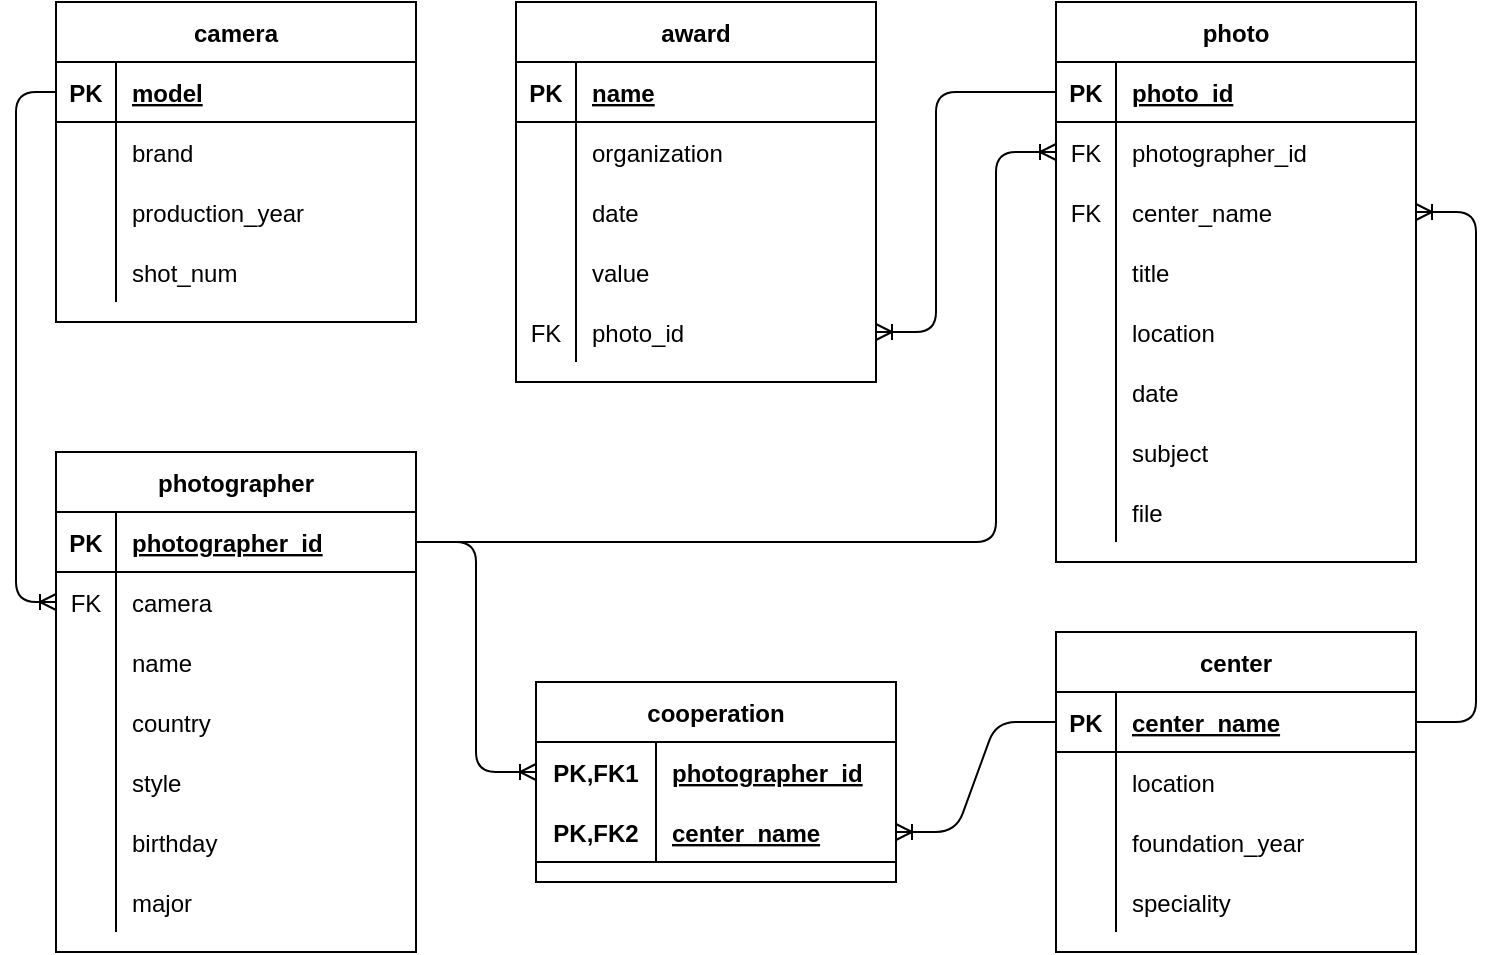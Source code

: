<mxfile version="13.10.4" type="github">
  <diagram id="TFFf2abVDrZkA_rKR_qa" name="Page-1">
    <mxGraphModel dx="868" dy="450" grid="1" gridSize="10" guides="1" tooltips="1" connect="1" arrows="1" fold="1" page="1" pageScale="1" pageWidth="850" pageHeight="1100" math="0" shadow="0">
      <root>
        <mxCell id="0" />
        <mxCell id="1" parent="0" />
        <mxCell id="PV1UCOZisjYgFc_bMbk6-1" value="photographer" style="shape=table;startSize=30;container=1;collapsible=1;childLayout=tableLayout;fixedRows=1;rowLines=0;fontStyle=1;align=center;resizeLast=1;swimlaneFillColor=#ffffff;" parent="1" vertex="1">
          <mxGeometry x="70" y="285" width="180" height="250.0" as="geometry">
            <mxRectangle x="70" y="30" width="110" height="30" as="alternateBounds" />
          </mxGeometry>
        </mxCell>
        <mxCell id="PV1UCOZisjYgFc_bMbk6-2" value="" style="shape=partialRectangle;collapsible=0;dropTarget=0;pointerEvents=0;fillColor=none;top=0;left=0;bottom=1;right=0;points=[[0,0.5],[1,0.5]];portConstraint=eastwest;" parent="PV1UCOZisjYgFc_bMbk6-1" vertex="1">
          <mxGeometry y="30" width="180" height="30" as="geometry" />
        </mxCell>
        <mxCell id="PV1UCOZisjYgFc_bMbk6-3" value="PK" style="shape=partialRectangle;connectable=0;fillColor=none;top=0;left=0;bottom=0;right=0;fontStyle=1;overflow=hidden;" parent="PV1UCOZisjYgFc_bMbk6-2" vertex="1">
          <mxGeometry width="30" height="30" as="geometry" />
        </mxCell>
        <mxCell id="PV1UCOZisjYgFc_bMbk6-4" value="photographer_id" style="shape=partialRectangle;connectable=0;fillColor=none;top=0;left=0;bottom=0;right=0;align=left;spacingLeft=6;fontStyle=5;overflow=hidden;" parent="PV1UCOZisjYgFc_bMbk6-2" vertex="1">
          <mxGeometry x="30" width="150" height="30" as="geometry" />
        </mxCell>
        <mxCell id="PV1UCOZisjYgFc_bMbk6-5" value="" style="shape=partialRectangle;collapsible=0;dropTarget=0;pointerEvents=0;fillColor=none;top=0;left=0;bottom=0;right=0;points=[[0,0.5],[1,0.5]];portConstraint=eastwest;" parent="PV1UCOZisjYgFc_bMbk6-1" vertex="1">
          <mxGeometry y="60" width="180" height="30" as="geometry" />
        </mxCell>
        <mxCell id="PV1UCOZisjYgFc_bMbk6-6" value="FK" style="shape=partialRectangle;connectable=0;fillColor=none;top=0;left=0;bottom=0;right=0;editable=1;overflow=hidden;" parent="PV1UCOZisjYgFc_bMbk6-5" vertex="1">
          <mxGeometry width="30" height="30" as="geometry" />
        </mxCell>
        <mxCell id="PV1UCOZisjYgFc_bMbk6-7" value="camera" style="shape=partialRectangle;connectable=0;fillColor=none;top=0;left=0;bottom=0;right=0;align=left;spacingLeft=6;overflow=hidden;" parent="PV1UCOZisjYgFc_bMbk6-5" vertex="1">
          <mxGeometry x="30" width="150" height="30" as="geometry" />
        </mxCell>
        <mxCell id="PV1UCOZisjYgFc_bMbk6-216" value="" style="shape=partialRectangle;collapsible=0;dropTarget=0;pointerEvents=0;fillColor=none;top=0;left=0;bottom=0;right=0;points=[[0,0.5],[1,0.5]];portConstraint=eastwest;" parent="PV1UCOZisjYgFc_bMbk6-1" vertex="1">
          <mxGeometry y="90" width="180" height="30" as="geometry" />
        </mxCell>
        <mxCell id="PV1UCOZisjYgFc_bMbk6-217" value="" style="shape=partialRectangle;connectable=0;fillColor=none;top=0;left=0;bottom=0;right=0;editable=1;overflow=hidden;" parent="PV1UCOZisjYgFc_bMbk6-216" vertex="1">
          <mxGeometry width="30" height="30" as="geometry" />
        </mxCell>
        <mxCell id="PV1UCOZisjYgFc_bMbk6-218" value="name" style="shape=partialRectangle;connectable=0;fillColor=none;top=0;left=0;bottom=0;right=0;align=left;spacingLeft=6;overflow=hidden;" parent="PV1UCOZisjYgFc_bMbk6-216" vertex="1">
          <mxGeometry x="30" width="150" height="30" as="geometry" />
        </mxCell>
        <mxCell id="PV1UCOZisjYgFc_bMbk6-8" value="" style="shape=partialRectangle;collapsible=0;dropTarget=0;pointerEvents=0;fillColor=none;top=0;left=0;bottom=0;right=0;points=[[0,0.5],[1,0.5]];portConstraint=eastwest;" parent="PV1UCOZisjYgFc_bMbk6-1" vertex="1">
          <mxGeometry y="120" width="180" height="30" as="geometry" />
        </mxCell>
        <mxCell id="PV1UCOZisjYgFc_bMbk6-9" value="" style="shape=partialRectangle;connectable=0;fillColor=none;top=0;left=0;bottom=0;right=0;editable=1;overflow=hidden;" parent="PV1UCOZisjYgFc_bMbk6-8" vertex="1">
          <mxGeometry width="30" height="30" as="geometry" />
        </mxCell>
        <mxCell id="PV1UCOZisjYgFc_bMbk6-10" value="country" style="shape=partialRectangle;connectable=0;fillColor=none;top=0;left=0;bottom=0;right=0;align=left;spacingLeft=6;overflow=hidden;" parent="PV1UCOZisjYgFc_bMbk6-8" vertex="1">
          <mxGeometry x="30" width="150" height="30" as="geometry" />
        </mxCell>
        <mxCell id="PV1UCOZisjYgFc_bMbk6-11" value="" style="shape=partialRectangle;collapsible=0;dropTarget=0;pointerEvents=0;fillColor=none;top=0;left=0;bottom=0;right=0;points=[[0,0.5],[1,0.5]];portConstraint=eastwest;" parent="PV1UCOZisjYgFc_bMbk6-1" vertex="1">
          <mxGeometry y="150" width="180" height="30" as="geometry" />
        </mxCell>
        <mxCell id="PV1UCOZisjYgFc_bMbk6-12" value="" style="shape=partialRectangle;connectable=0;fillColor=none;top=0;left=0;bottom=0;right=0;editable=1;overflow=hidden;" parent="PV1UCOZisjYgFc_bMbk6-11" vertex="1">
          <mxGeometry width="30" height="30" as="geometry" />
        </mxCell>
        <mxCell id="PV1UCOZisjYgFc_bMbk6-13" value="style" style="shape=partialRectangle;connectable=0;fillColor=none;top=0;left=0;bottom=0;right=0;align=left;spacingLeft=6;overflow=hidden;" parent="PV1UCOZisjYgFc_bMbk6-11" vertex="1">
          <mxGeometry x="30" width="150" height="30" as="geometry" />
        </mxCell>
        <mxCell id="PV1UCOZisjYgFc_bMbk6-18" value="" style="shape=partialRectangle;collapsible=0;dropTarget=0;pointerEvents=0;fillColor=none;top=0;left=0;bottom=0;right=0;points=[[0,0.5],[1,0.5]];portConstraint=eastwest;" parent="PV1UCOZisjYgFc_bMbk6-1" vertex="1">
          <mxGeometry y="180" width="180" height="30" as="geometry" />
        </mxCell>
        <mxCell id="PV1UCOZisjYgFc_bMbk6-19" value="" style="shape=partialRectangle;connectable=0;fillColor=none;top=0;left=0;bottom=0;right=0;editable=1;overflow=hidden;" parent="PV1UCOZisjYgFc_bMbk6-18" vertex="1">
          <mxGeometry width="30" height="30" as="geometry" />
        </mxCell>
        <mxCell id="PV1UCOZisjYgFc_bMbk6-20" value="birthday" style="shape=partialRectangle;connectable=0;fillColor=none;top=0;left=0;bottom=0;right=0;align=left;spacingLeft=6;overflow=hidden;" parent="PV1UCOZisjYgFc_bMbk6-18" vertex="1">
          <mxGeometry x="30" width="150" height="30" as="geometry" />
        </mxCell>
        <mxCell id="PV1UCOZisjYgFc_bMbk6-21" value="" style="shape=partialRectangle;collapsible=0;dropTarget=0;pointerEvents=0;fillColor=none;top=0;left=0;bottom=0;right=0;points=[[0,0.5],[1,0.5]];portConstraint=eastwest;" parent="PV1UCOZisjYgFc_bMbk6-1" vertex="1">
          <mxGeometry y="210" width="180" height="30" as="geometry" />
        </mxCell>
        <mxCell id="PV1UCOZisjYgFc_bMbk6-22" value="" style="shape=partialRectangle;connectable=0;fillColor=none;top=0;left=0;bottom=0;right=0;editable=1;overflow=hidden;" parent="PV1UCOZisjYgFc_bMbk6-21" vertex="1">
          <mxGeometry width="30" height="30" as="geometry" />
        </mxCell>
        <mxCell id="PV1UCOZisjYgFc_bMbk6-23" value="major" style="shape=partialRectangle;connectable=0;fillColor=none;top=0;left=0;bottom=0;right=0;align=left;spacingLeft=6;overflow=hidden;" parent="PV1UCOZisjYgFc_bMbk6-21" vertex="1">
          <mxGeometry x="30" width="150" height="30" as="geometry" />
        </mxCell>
        <mxCell id="PV1UCOZisjYgFc_bMbk6-31" value="camera" style="shape=table;startSize=30;container=1;collapsible=1;childLayout=tableLayout;fixedRows=1;rowLines=0;fontStyle=1;align=center;resizeLast=1;swimlaneFillColor=#ffffff;" parent="1" vertex="1">
          <mxGeometry x="70" y="60" width="180" height="160" as="geometry" />
        </mxCell>
        <mxCell id="PV1UCOZisjYgFc_bMbk6-32" value="" style="shape=partialRectangle;collapsible=0;dropTarget=0;pointerEvents=0;fillColor=none;top=0;left=0;bottom=1;right=0;points=[[0,0.5],[1,0.5]];portConstraint=eastwest;" parent="PV1UCOZisjYgFc_bMbk6-31" vertex="1">
          <mxGeometry y="30" width="180" height="30" as="geometry" />
        </mxCell>
        <mxCell id="PV1UCOZisjYgFc_bMbk6-33" value="PK" style="shape=partialRectangle;connectable=0;fillColor=none;top=0;left=0;bottom=0;right=0;fontStyle=1;overflow=hidden;" parent="PV1UCOZisjYgFc_bMbk6-32" vertex="1">
          <mxGeometry width="30" height="30" as="geometry" />
        </mxCell>
        <mxCell id="PV1UCOZisjYgFc_bMbk6-34" value="model" style="shape=partialRectangle;connectable=0;fillColor=none;top=0;left=0;bottom=0;right=0;align=left;spacingLeft=6;fontStyle=5;overflow=hidden;" parent="PV1UCOZisjYgFc_bMbk6-32" vertex="1">
          <mxGeometry x="30" width="150" height="30" as="geometry" />
        </mxCell>
        <mxCell id="PV1UCOZisjYgFc_bMbk6-35" value="" style="shape=partialRectangle;collapsible=0;dropTarget=0;pointerEvents=0;fillColor=none;top=0;left=0;bottom=0;right=0;points=[[0,0.5],[1,0.5]];portConstraint=eastwest;" parent="PV1UCOZisjYgFc_bMbk6-31" vertex="1">
          <mxGeometry y="60" width="180" height="30" as="geometry" />
        </mxCell>
        <mxCell id="PV1UCOZisjYgFc_bMbk6-36" value="" style="shape=partialRectangle;connectable=0;fillColor=none;top=0;left=0;bottom=0;right=0;editable=1;overflow=hidden;" parent="PV1UCOZisjYgFc_bMbk6-35" vertex="1">
          <mxGeometry width="30" height="30" as="geometry" />
        </mxCell>
        <mxCell id="PV1UCOZisjYgFc_bMbk6-37" value="brand" style="shape=partialRectangle;connectable=0;fillColor=none;top=0;left=0;bottom=0;right=0;align=left;spacingLeft=6;overflow=hidden;" parent="PV1UCOZisjYgFc_bMbk6-35" vertex="1">
          <mxGeometry x="30" width="150" height="30" as="geometry" />
        </mxCell>
        <mxCell id="PV1UCOZisjYgFc_bMbk6-38" value="" style="shape=partialRectangle;collapsible=0;dropTarget=0;pointerEvents=0;fillColor=none;top=0;left=0;bottom=0;right=0;points=[[0,0.5],[1,0.5]];portConstraint=eastwest;" parent="PV1UCOZisjYgFc_bMbk6-31" vertex="1">
          <mxGeometry y="90" width="180" height="30" as="geometry" />
        </mxCell>
        <mxCell id="PV1UCOZisjYgFc_bMbk6-39" value="" style="shape=partialRectangle;connectable=0;fillColor=none;top=0;left=0;bottom=0;right=0;editable=1;overflow=hidden;" parent="PV1UCOZisjYgFc_bMbk6-38" vertex="1">
          <mxGeometry width="30" height="30" as="geometry" />
        </mxCell>
        <mxCell id="PV1UCOZisjYgFc_bMbk6-40" value="production_year" style="shape=partialRectangle;connectable=0;fillColor=none;top=0;left=0;bottom=0;right=0;align=left;spacingLeft=6;overflow=hidden;" parent="PV1UCOZisjYgFc_bMbk6-38" vertex="1">
          <mxGeometry x="30" width="150" height="30" as="geometry" />
        </mxCell>
        <mxCell id="PV1UCOZisjYgFc_bMbk6-41" value="" style="shape=partialRectangle;collapsible=0;dropTarget=0;pointerEvents=0;fillColor=none;top=0;left=0;bottom=0;right=0;points=[[0,0.5],[1,0.5]];portConstraint=eastwest;" parent="PV1UCOZisjYgFc_bMbk6-31" vertex="1">
          <mxGeometry y="120" width="180" height="30" as="geometry" />
        </mxCell>
        <mxCell id="PV1UCOZisjYgFc_bMbk6-42" value="" style="shape=partialRectangle;connectable=0;fillColor=none;top=0;left=0;bottom=0;right=0;editable=1;overflow=hidden;" parent="PV1UCOZisjYgFc_bMbk6-41" vertex="1">
          <mxGeometry width="30" height="30" as="geometry" />
        </mxCell>
        <mxCell id="PV1UCOZisjYgFc_bMbk6-43" value="shot_num" style="shape=partialRectangle;connectable=0;fillColor=none;top=0;left=0;bottom=0;right=0;align=left;spacingLeft=6;overflow=hidden;" parent="PV1UCOZisjYgFc_bMbk6-41" vertex="1">
          <mxGeometry x="30" width="150" height="30" as="geometry" />
        </mxCell>
        <mxCell id="PV1UCOZisjYgFc_bMbk6-50" value="center" style="shape=table;startSize=30;container=1;collapsible=1;childLayout=tableLayout;fixedRows=1;rowLines=0;fontStyle=1;align=center;resizeLast=1;swimlaneFillColor=#ffffff;" parent="1" vertex="1">
          <mxGeometry x="570" y="375" width="180" height="160" as="geometry" />
        </mxCell>
        <mxCell id="PV1UCOZisjYgFc_bMbk6-51" value="" style="shape=partialRectangle;collapsible=0;dropTarget=0;pointerEvents=0;fillColor=none;top=0;left=0;bottom=1;right=0;points=[[0,0.5],[1,0.5]];portConstraint=eastwest;" parent="PV1UCOZisjYgFc_bMbk6-50" vertex="1">
          <mxGeometry y="30" width="180" height="30" as="geometry" />
        </mxCell>
        <mxCell id="PV1UCOZisjYgFc_bMbk6-52" value="PK" style="shape=partialRectangle;connectable=0;fillColor=none;top=0;left=0;bottom=0;right=0;fontStyle=1;overflow=hidden;" parent="PV1UCOZisjYgFc_bMbk6-51" vertex="1">
          <mxGeometry width="30" height="30" as="geometry" />
        </mxCell>
        <mxCell id="PV1UCOZisjYgFc_bMbk6-53" value="center_name" style="shape=partialRectangle;connectable=0;fillColor=none;top=0;left=0;bottom=0;right=0;align=left;spacingLeft=6;fontStyle=5;overflow=hidden;" parent="PV1UCOZisjYgFc_bMbk6-51" vertex="1">
          <mxGeometry x="30" width="150" height="30" as="geometry" />
        </mxCell>
        <mxCell id="PV1UCOZisjYgFc_bMbk6-54" value="" style="shape=partialRectangle;collapsible=0;dropTarget=0;pointerEvents=0;fillColor=none;top=0;left=0;bottom=0;right=0;points=[[0,0.5],[1,0.5]];portConstraint=eastwest;" parent="PV1UCOZisjYgFc_bMbk6-50" vertex="1">
          <mxGeometry y="60" width="180" height="30" as="geometry" />
        </mxCell>
        <mxCell id="PV1UCOZisjYgFc_bMbk6-55" value="" style="shape=partialRectangle;connectable=0;fillColor=none;top=0;left=0;bottom=0;right=0;editable=1;overflow=hidden;" parent="PV1UCOZisjYgFc_bMbk6-54" vertex="1">
          <mxGeometry width="30" height="30" as="geometry" />
        </mxCell>
        <mxCell id="PV1UCOZisjYgFc_bMbk6-56" value="location" style="shape=partialRectangle;connectable=0;fillColor=none;top=0;left=0;bottom=0;right=0;align=left;spacingLeft=6;overflow=hidden;" parent="PV1UCOZisjYgFc_bMbk6-54" vertex="1">
          <mxGeometry x="30" width="150" height="30" as="geometry" />
        </mxCell>
        <mxCell id="PV1UCOZisjYgFc_bMbk6-57" value="" style="shape=partialRectangle;collapsible=0;dropTarget=0;pointerEvents=0;fillColor=none;top=0;left=0;bottom=0;right=0;points=[[0,0.5],[1,0.5]];portConstraint=eastwest;" parent="PV1UCOZisjYgFc_bMbk6-50" vertex="1">
          <mxGeometry y="90" width="180" height="30" as="geometry" />
        </mxCell>
        <mxCell id="PV1UCOZisjYgFc_bMbk6-58" value="" style="shape=partialRectangle;connectable=0;fillColor=none;top=0;left=0;bottom=0;right=0;editable=1;overflow=hidden;" parent="PV1UCOZisjYgFc_bMbk6-57" vertex="1">
          <mxGeometry width="30" height="30" as="geometry" />
        </mxCell>
        <mxCell id="PV1UCOZisjYgFc_bMbk6-59" value="foundation_year" style="shape=partialRectangle;connectable=0;fillColor=none;top=0;left=0;bottom=0;right=0;align=left;spacingLeft=6;overflow=hidden;" parent="PV1UCOZisjYgFc_bMbk6-57" vertex="1">
          <mxGeometry x="30" width="150" height="30" as="geometry" />
        </mxCell>
        <mxCell id="PV1UCOZisjYgFc_bMbk6-60" value="" style="shape=partialRectangle;collapsible=0;dropTarget=0;pointerEvents=0;fillColor=none;top=0;left=0;bottom=0;right=0;points=[[0,0.5],[1,0.5]];portConstraint=eastwest;" parent="PV1UCOZisjYgFc_bMbk6-50" vertex="1">
          <mxGeometry y="120" width="180" height="30" as="geometry" />
        </mxCell>
        <mxCell id="PV1UCOZisjYgFc_bMbk6-61" value="" style="shape=partialRectangle;connectable=0;fillColor=none;top=0;left=0;bottom=0;right=0;editable=1;overflow=hidden;" parent="PV1UCOZisjYgFc_bMbk6-60" vertex="1">
          <mxGeometry width="30" height="30" as="geometry" />
        </mxCell>
        <mxCell id="PV1UCOZisjYgFc_bMbk6-62" value="speciality" style="shape=partialRectangle;connectable=0;fillColor=none;top=0;left=0;bottom=0;right=0;align=left;spacingLeft=6;overflow=hidden;" parent="PV1UCOZisjYgFc_bMbk6-60" vertex="1">
          <mxGeometry x="30" width="150" height="30" as="geometry" />
        </mxCell>
        <mxCell id="PV1UCOZisjYgFc_bMbk6-116" value="photo" style="shape=table;startSize=30;container=1;collapsible=1;childLayout=tableLayout;fixedRows=1;rowLines=0;fontStyle=1;align=center;resizeLast=1;swimlaneFillColor=#ffffff;" parent="1" vertex="1">
          <mxGeometry x="570" y="60" width="180" height="280" as="geometry" />
        </mxCell>
        <mxCell id="PV1UCOZisjYgFc_bMbk6-165" value="" style="shape=partialRectangle;collapsible=0;dropTarget=0;pointerEvents=0;fillColor=none;top=0;left=0;bottom=1;right=0;points=[[0,0.5],[1,0.5]];portConstraint=eastwest;" parent="PV1UCOZisjYgFc_bMbk6-116" vertex="1">
          <mxGeometry y="30" width="180" height="30" as="geometry" />
        </mxCell>
        <mxCell id="PV1UCOZisjYgFc_bMbk6-166" value="PK" style="shape=partialRectangle;connectable=0;fillColor=none;top=0;left=0;bottom=0;right=0;fontStyle=1;overflow=hidden;" parent="PV1UCOZisjYgFc_bMbk6-165" vertex="1">
          <mxGeometry width="30" height="30" as="geometry" />
        </mxCell>
        <mxCell id="PV1UCOZisjYgFc_bMbk6-167" value="photo_id" style="shape=partialRectangle;connectable=0;fillColor=none;top=0;left=0;bottom=0;right=0;align=left;spacingLeft=6;fontStyle=5;overflow=hidden;" parent="PV1UCOZisjYgFc_bMbk6-165" vertex="1">
          <mxGeometry x="30" width="150" height="30" as="geometry" />
        </mxCell>
        <mxCell id="PV1UCOZisjYgFc_bMbk6-120" value="" style="shape=partialRectangle;collapsible=0;dropTarget=0;pointerEvents=0;fillColor=none;top=0;left=0;bottom=0;right=0;points=[[0,0.5],[1,0.5]];portConstraint=eastwest;" parent="PV1UCOZisjYgFc_bMbk6-116" vertex="1">
          <mxGeometry y="60" width="180" height="30" as="geometry" />
        </mxCell>
        <mxCell id="PV1UCOZisjYgFc_bMbk6-121" value="FK" style="shape=partialRectangle;connectable=0;fillColor=none;top=0;left=0;bottom=0;right=0;editable=1;overflow=hidden;" parent="PV1UCOZisjYgFc_bMbk6-120" vertex="1">
          <mxGeometry width="30" height="30" as="geometry" />
        </mxCell>
        <mxCell id="PV1UCOZisjYgFc_bMbk6-122" value="photographer_id" style="shape=partialRectangle;connectable=0;fillColor=none;top=0;left=0;bottom=0;right=0;align=left;spacingLeft=6;overflow=hidden;" parent="PV1UCOZisjYgFc_bMbk6-120" vertex="1">
          <mxGeometry x="30" width="150" height="30" as="geometry" />
        </mxCell>
        <mxCell id="PV1UCOZisjYgFc_bMbk6-123" value="" style="shape=partialRectangle;collapsible=0;dropTarget=0;pointerEvents=0;fillColor=none;top=0;left=0;bottom=0;right=0;points=[[0,0.5],[1,0.5]];portConstraint=eastwest;" parent="PV1UCOZisjYgFc_bMbk6-116" vertex="1">
          <mxGeometry y="90" width="180" height="30" as="geometry" />
        </mxCell>
        <mxCell id="PV1UCOZisjYgFc_bMbk6-124" value="FK" style="shape=partialRectangle;connectable=0;fillColor=none;top=0;left=0;bottom=0;right=0;editable=1;overflow=hidden;" parent="PV1UCOZisjYgFc_bMbk6-123" vertex="1">
          <mxGeometry width="30" height="30" as="geometry" />
        </mxCell>
        <mxCell id="PV1UCOZisjYgFc_bMbk6-125" value="center_name" style="shape=partialRectangle;connectable=0;fillColor=none;top=0;left=0;bottom=0;right=0;align=left;spacingLeft=6;overflow=hidden;" parent="PV1UCOZisjYgFc_bMbk6-123" vertex="1">
          <mxGeometry x="30" width="150" height="30" as="geometry" />
        </mxCell>
        <mxCell id="PV1UCOZisjYgFc_bMbk6-126" value="" style="shape=partialRectangle;collapsible=0;dropTarget=0;pointerEvents=0;fillColor=none;top=0;left=0;bottom=0;right=0;points=[[0,0.5],[1,0.5]];portConstraint=eastwest;" parent="PV1UCOZisjYgFc_bMbk6-116" vertex="1">
          <mxGeometry y="120" width="180" height="30" as="geometry" />
        </mxCell>
        <mxCell id="PV1UCOZisjYgFc_bMbk6-127" value="" style="shape=partialRectangle;connectable=0;fillColor=none;top=0;left=0;bottom=0;right=0;editable=1;overflow=hidden;" parent="PV1UCOZisjYgFc_bMbk6-126" vertex="1">
          <mxGeometry width="30" height="30" as="geometry" />
        </mxCell>
        <mxCell id="PV1UCOZisjYgFc_bMbk6-128" value="title" style="shape=partialRectangle;connectable=0;fillColor=none;top=0;left=0;bottom=0;right=0;align=left;spacingLeft=6;overflow=hidden;" parent="PV1UCOZisjYgFc_bMbk6-126" vertex="1">
          <mxGeometry x="30" width="150" height="30" as="geometry" />
        </mxCell>
        <mxCell id="PV1UCOZisjYgFc_bMbk6-172" value="" style="shape=partialRectangle;collapsible=0;dropTarget=0;pointerEvents=0;fillColor=none;top=0;left=0;bottom=0;right=0;points=[[0,0.5],[1,0.5]];portConstraint=eastwest;" parent="PV1UCOZisjYgFc_bMbk6-116" vertex="1">
          <mxGeometry y="150" width="180" height="30" as="geometry" />
        </mxCell>
        <mxCell id="PV1UCOZisjYgFc_bMbk6-173" value="" style="shape=partialRectangle;connectable=0;fillColor=none;top=0;left=0;bottom=0;right=0;editable=1;overflow=hidden;" parent="PV1UCOZisjYgFc_bMbk6-172" vertex="1">
          <mxGeometry width="30" height="30" as="geometry" />
        </mxCell>
        <mxCell id="PV1UCOZisjYgFc_bMbk6-174" value="location" style="shape=partialRectangle;connectable=0;fillColor=none;top=0;left=0;bottom=0;right=0;align=left;spacingLeft=6;overflow=hidden;" parent="PV1UCOZisjYgFc_bMbk6-172" vertex="1">
          <mxGeometry x="30" width="150" height="30" as="geometry" />
        </mxCell>
        <mxCell id="PV1UCOZisjYgFc_bMbk6-175" value="" style="shape=partialRectangle;collapsible=0;dropTarget=0;pointerEvents=0;fillColor=none;top=0;left=0;bottom=0;right=0;points=[[0,0.5],[1,0.5]];portConstraint=eastwest;" parent="PV1UCOZisjYgFc_bMbk6-116" vertex="1">
          <mxGeometry y="180" width="180" height="30" as="geometry" />
        </mxCell>
        <mxCell id="PV1UCOZisjYgFc_bMbk6-176" value="" style="shape=partialRectangle;connectable=0;fillColor=none;top=0;left=0;bottom=0;right=0;editable=1;overflow=hidden;" parent="PV1UCOZisjYgFc_bMbk6-175" vertex="1">
          <mxGeometry width="30" height="30" as="geometry" />
        </mxCell>
        <mxCell id="PV1UCOZisjYgFc_bMbk6-177" value="date" style="shape=partialRectangle;connectable=0;fillColor=none;top=0;left=0;bottom=0;right=0;align=left;spacingLeft=6;overflow=hidden;" parent="PV1UCOZisjYgFc_bMbk6-175" vertex="1">
          <mxGeometry x="30" width="150" height="30" as="geometry" />
        </mxCell>
        <mxCell id="PV1UCOZisjYgFc_bMbk6-178" value="" style="shape=partialRectangle;collapsible=0;dropTarget=0;pointerEvents=0;fillColor=none;top=0;left=0;bottom=0;right=0;points=[[0,0.5],[1,0.5]];portConstraint=eastwest;" parent="PV1UCOZisjYgFc_bMbk6-116" vertex="1">
          <mxGeometry y="210" width="180" height="30" as="geometry" />
        </mxCell>
        <mxCell id="PV1UCOZisjYgFc_bMbk6-179" value="" style="shape=partialRectangle;connectable=0;fillColor=none;top=0;left=0;bottom=0;right=0;editable=1;overflow=hidden;" parent="PV1UCOZisjYgFc_bMbk6-178" vertex="1">
          <mxGeometry width="30" height="30" as="geometry" />
        </mxCell>
        <mxCell id="PV1UCOZisjYgFc_bMbk6-180" value="subject" style="shape=partialRectangle;connectable=0;fillColor=none;top=0;left=0;bottom=0;right=0;align=left;spacingLeft=6;overflow=hidden;" parent="PV1UCOZisjYgFc_bMbk6-178" vertex="1">
          <mxGeometry x="30" width="150" height="30" as="geometry" />
        </mxCell>
        <mxCell id="PV1UCOZisjYgFc_bMbk6-181" value="" style="shape=partialRectangle;collapsible=0;dropTarget=0;pointerEvents=0;fillColor=none;top=0;left=0;bottom=0;right=0;points=[[0,0.5],[1,0.5]];portConstraint=eastwest;" parent="PV1UCOZisjYgFc_bMbk6-116" vertex="1">
          <mxGeometry y="240" width="180" height="30" as="geometry" />
        </mxCell>
        <mxCell id="PV1UCOZisjYgFc_bMbk6-182" value="" style="shape=partialRectangle;connectable=0;fillColor=none;top=0;left=0;bottom=0;right=0;editable=1;overflow=hidden;" parent="PV1UCOZisjYgFc_bMbk6-181" vertex="1">
          <mxGeometry width="30" height="30" as="geometry" />
        </mxCell>
        <mxCell id="PV1UCOZisjYgFc_bMbk6-183" value="file" style="shape=partialRectangle;connectable=0;fillColor=none;top=0;left=0;bottom=0;right=0;align=left;spacingLeft=6;overflow=hidden;" parent="PV1UCOZisjYgFc_bMbk6-181" vertex="1">
          <mxGeometry x="30" width="150" height="30" as="geometry" />
        </mxCell>
        <mxCell id="PV1UCOZisjYgFc_bMbk6-168" value="" style="edgeStyle=elbowEdgeStyle;fontSize=12;html=1;endArrow=ERoneToMany;exitX=1;exitY=0.5;exitDx=0;exitDy=0;entryX=0;entryY=0.5;entryDx=0;entryDy=0;" parent="1" source="PV1UCOZisjYgFc_bMbk6-2" target="PV1UCOZisjYgFc_bMbk6-120" edge="1">
          <mxGeometry width="100" height="100" relative="1" as="geometry">
            <mxPoint x="400" y="605" as="sourcePoint" />
            <mxPoint x="500" y="505" as="targetPoint" />
            <Array as="points">
              <mxPoint x="540" y="235" />
            </Array>
          </mxGeometry>
        </mxCell>
        <mxCell id="PV1UCOZisjYgFc_bMbk6-197" value="award" style="shape=table;startSize=30;container=1;collapsible=1;childLayout=tableLayout;fixedRows=1;rowLines=0;fontStyle=1;align=center;resizeLast=1;swimlaneFillColor=#ffffff;" parent="1" vertex="1">
          <mxGeometry x="300" y="60" width="180" height="190" as="geometry" />
        </mxCell>
        <mxCell id="PV1UCOZisjYgFc_bMbk6-198" value="" style="shape=partialRectangle;collapsible=0;dropTarget=0;pointerEvents=0;fillColor=none;top=0;left=0;bottom=1;right=0;points=[[0,0.5],[1,0.5]];portConstraint=eastwest;" parent="PV1UCOZisjYgFc_bMbk6-197" vertex="1">
          <mxGeometry y="30" width="180" height="30" as="geometry" />
        </mxCell>
        <mxCell id="PV1UCOZisjYgFc_bMbk6-199" value="PK" style="shape=partialRectangle;connectable=0;fillColor=none;top=0;left=0;bottom=0;right=0;fontStyle=1;overflow=hidden;" parent="PV1UCOZisjYgFc_bMbk6-198" vertex="1">
          <mxGeometry width="30" height="30" as="geometry" />
        </mxCell>
        <mxCell id="PV1UCOZisjYgFc_bMbk6-200" value="name" style="shape=partialRectangle;connectable=0;fillColor=none;top=0;left=0;bottom=0;right=0;align=left;spacingLeft=6;fontStyle=5;overflow=hidden;" parent="PV1UCOZisjYgFc_bMbk6-198" vertex="1">
          <mxGeometry x="30" width="150" height="30" as="geometry" />
        </mxCell>
        <mxCell id="PV1UCOZisjYgFc_bMbk6-201" value="" style="shape=partialRectangle;collapsible=0;dropTarget=0;pointerEvents=0;fillColor=none;top=0;left=0;bottom=0;right=0;points=[[0,0.5],[1,0.5]];portConstraint=eastwest;" parent="PV1UCOZisjYgFc_bMbk6-197" vertex="1">
          <mxGeometry y="60" width="180" height="30" as="geometry" />
        </mxCell>
        <mxCell id="PV1UCOZisjYgFc_bMbk6-202" value="" style="shape=partialRectangle;connectable=0;fillColor=none;top=0;left=0;bottom=0;right=0;editable=1;overflow=hidden;" parent="PV1UCOZisjYgFc_bMbk6-201" vertex="1">
          <mxGeometry width="30" height="30" as="geometry" />
        </mxCell>
        <mxCell id="PV1UCOZisjYgFc_bMbk6-203" value="organization" style="shape=partialRectangle;connectable=0;fillColor=none;top=0;left=0;bottom=0;right=0;align=left;spacingLeft=6;overflow=hidden;" parent="PV1UCOZisjYgFc_bMbk6-201" vertex="1">
          <mxGeometry x="30" width="150" height="30" as="geometry" />
        </mxCell>
        <mxCell id="PV1UCOZisjYgFc_bMbk6-204" value="" style="shape=partialRectangle;collapsible=0;dropTarget=0;pointerEvents=0;fillColor=none;top=0;left=0;bottom=0;right=0;points=[[0,0.5],[1,0.5]];portConstraint=eastwest;" parent="PV1UCOZisjYgFc_bMbk6-197" vertex="1">
          <mxGeometry y="90" width="180" height="30" as="geometry" />
        </mxCell>
        <mxCell id="PV1UCOZisjYgFc_bMbk6-205" value="" style="shape=partialRectangle;connectable=0;fillColor=none;top=0;left=0;bottom=0;right=0;editable=1;overflow=hidden;" parent="PV1UCOZisjYgFc_bMbk6-204" vertex="1">
          <mxGeometry width="30" height="30" as="geometry" />
        </mxCell>
        <mxCell id="PV1UCOZisjYgFc_bMbk6-206" value="date" style="shape=partialRectangle;connectable=0;fillColor=none;top=0;left=0;bottom=0;right=0;align=left;spacingLeft=6;overflow=hidden;" parent="PV1UCOZisjYgFc_bMbk6-204" vertex="1">
          <mxGeometry x="30" width="150" height="30" as="geometry" />
        </mxCell>
        <mxCell id="PV1UCOZisjYgFc_bMbk6-207" value="" style="shape=partialRectangle;collapsible=0;dropTarget=0;pointerEvents=0;fillColor=none;top=0;left=0;bottom=0;right=0;points=[[0,0.5],[1,0.5]];portConstraint=eastwest;" parent="PV1UCOZisjYgFc_bMbk6-197" vertex="1">
          <mxGeometry y="120" width="180" height="30" as="geometry" />
        </mxCell>
        <mxCell id="PV1UCOZisjYgFc_bMbk6-208" value="" style="shape=partialRectangle;connectable=0;fillColor=none;top=0;left=0;bottom=0;right=0;editable=1;overflow=hidden;" parent="PV1UCOZisjYgFc_bMbk6-207" vertex="1">
          <mxGeometry width="30" height="30" as="geometry" />
        </mxCell>
        <mxCell id="PV1UCOZisjYgFc_bMbk6-209" value="value" style="shape=partialRectangle;connectable=0;fillColor=none;top=0;left=0;bottom=0;right=0;align=left;spacingLeft=6;overflow=hidden;" parent="PV1UCOZisjYgFc_bMbk6-207" vertex="1">
          <mxGeometry x="30" width="150" height="30" as="geometry" />
        </mxCell>
        <mxCell id="PV1UCOZisjYgFc_bMbk6-219" value="" style="shape=partialRectangle;collapsible=0;dropTarget=0;pointerEvents=0;fillColor=none;top=0;left=0;bottom=0;right=0;points=[[0,0.5],[1,0.5]];portConstraint=eastwest;" parent="PV1UCOZisjYgFc_bMbk6-197" vertex="1">
          <mxGeometry y="150" width="180" height="30" as="geometry" />
        </mxCell>
        <mxCell id="PV1UCOZisjYgFc_bMbk6-220" value="FK" style="shape=partialRectangle;connectable=0;fillColor=none;top=0;left=0;bottom=0;right=0;editable=1;overflow=hidden;" parent="PV1UCOZisjYgFc_bMbk6-219" vertex="1">
          <mxGeometry width="30" height="30" as="geometry" />
        </mxCell>
        <mxCell id="PV1UCOZisjYgFc_bMbk6-221" value="photo_id" style="shape=partialRectangle;connectable=0;fillColor=none;top=0;left=0;bottom=0;right=0;align=left;spacingLeft=6;overflow=hidden;" parent="PV1UCOZisjYgFc_bMbk6-219" vertex="1">
          <mxGeometry x="30" width="150" height="30" as="geometry" />
        </mxCell>
        <mxCell id="PV1UCOZisjYgFc_bMbk6-210" value="" style="edgeStyle=orthogonalEdgeStyle;fontSize=12;html=1;endArrow=ERoneToMany;entryX=1;entryY=0.5;entryDx=0;entryDy=0;exitX=1;exitY=0.5;exitDx=0;exitDy=0;" parent="1" source="PV1UCOZisjYgFc_bMbk6-51" target="PV1UCOZisjYgFc_bMbk6-123" edge="1">
          <mxGeometry width="100" height="100" relative="1" as="geometry">
            <mxPoint x="500" y="425" as="sourcePoint" />
            <mxPoint x="590" y="455" as="targetPoint" />
            <Array as="points">
              <mxPoint x="780" y="420" />
              <mxPoint x="780" y="165" />
            </Array>
          </mxGeometry>
        </mxCell>
        <mxCell id="PV1UCOZisjYgFc_bMbk6-222" value="" style="edgeStyle=elbowEdgeStyle;fontSize=12;html=1;endArrow=ERoneToMany;exitX=0;exitY=0.5;exitDx=0;exitDy=0;entryX=1;entryY=0.5;entryDx=0;entryDy=0;" parent="1" source="PV1UCOZisjYgFc_bMbk6-165" target="PV1UCOZisjYgFc_bMbk6-219" edge="1">
          <mxGeometry width="100" height="100" relative="1" as="geometry">
            <mxPoint x="260.0" y="340" as="sourcePoint" />
            <mxPoint x="600" y="145" as="targetPoint" />
            <Array as="points">
              <mxPoint x="510" y="195" />
            </Array>
          </mxGeometry>
        </mxCell>
        <mxCell id="PV1UCOZisjYgFc_bMbk6-237" value="cooperation" style="shape=table;startSize=30;container=1;collapsible=1;childLayout=tableLayout;fixedRows=1;rowLines=0;fontStyle=1;align=center;resizeLast=1;fillColor=#ffffff;swimlaneFillColor=#ffffff;" parent="1" vertex="1">
          <mxGeometry x="310" y="400" width="180" height="100" as="geometry" />
        </mxCell>
        <mxCell id="PV1UCOZisjYgFc_bMbk6-238" value="" style="shape=partialRectangle;collapsible=0;dropTarget=0;pointerEvents=0;fillColor=none;top=0;left=0;bottom=0;right=0;points=[[0,0.5],[1,0.5]];portConstraint=eastwest;" parent="PV1UCOZisjYgFc_bMbk6-237" vertex="1">
          <mxGeometry y="30" width="180" height="30" as="geometry" />
        </mxCell>
        <mxCell id="PV1UCOZisjYgFc_bMbk6-239" value="PK,FK1" style="shape=partialRectangle;connectable=0;fillColor=none;top=0;left=0;bottom=0;right=0;fontStyle=1;overflow=hidden;" parent="PV1UCOZisjYgFc_bMbk6-238" vertex="1">
          <mxGeometry width="60" height="30" as="geometry" />
        </mxCell>
        <mxCell id="PV1UCOZisjYgFc_bMbk6-240" value="photographer_id" style="shape=partialRectangle;connectable=0;fillColor=none;top=0;left=0;bottom=0;right=0;align=left;spacingLeft=6;fontStyle=5;overflow=hidden;" parent="PV1UCOZisjYgFc_bMbk6-238" vertex="1">
          <mxGeometry x="60" width="120" height="30" as="geometry" />
        </mxCell>
        <mxCell id="PV1UCOZisjYgFc_bMbk6-241" value="" style="shape=partialRectangle;collapsible=0;dropTarget=0;pointerEvents=0;fillColor=none;top=0;left=0;bottom=1;right=0;points=[[0,0.5],[1,0.5]];portConstraint=eastwest;" parent="PV1UCOZisjYgFc_bMbk6-237" vertex="1">
          <mxGeometry y="60" width="180" height="30" as="geometry" />
        </mxCell>
        <mxCell id="PV1UCOZisjYgFc_bMbk6-242" value="PK,FK2" style="shape=partialRectangle;connectable=0;fillColor=none;top=0;left=0;bottom=0;right=0;fontStyle=1;overflow=hidden;" parent="PV1UCOZisjYgFc_bMbk6-241" vertex="1">
          <mxGeometry width="60" height="30" as="geometry" />
        </mxCell>
        <mxCell id="PV1UCOZisjYgFc_bMbk6-243" value="center_name" style="shape=partialRectangle;connectable=0;fillColor=none;top=0;left=0;bottom=0;right=0;align=left;spacingLeft=6;fontStyle=5;overflow=hidden;" parent="PV1UCOZisjYgFc_bMbk6-241" vertex="1">
          <mxGeometry x="60" width="120" height="30" as="geometry" />
        </mxCell>
        <mxCell id="PV1UCOZisjYgFc_bMbk6-252" value="" style="edgeStyle=orthogonalEdgeStyle;fontSize=12;html=1;endArrow=ERoneToMany;exitX=0;exitY=0.5;exitDx=0;exitDy=0;entryX=0;entryY=0.5;entryDx=0;entryDy=0;" parent="1" source="PV1UCOZisjYgFc_bMbk6-32" target="PV1UCOZisjYgFc_bMbk6-5" edge="1">
          <mxGeometry width="100" height="100" relative="1" as="geometry">
            <mxPoint x="370" y="360" as="sourcePoint" />
            <mxPoint x="470" y="260" as="targetPoint" />
            <Array as="points">
              <mxPoint x="50" y="105" />
              <mxPoint x="50" y="360" />
            </Array>
          </mxGeometry>
        </mxCell>
        <mxCell id="PV1UCOZisjYgFc_bMbk6-253" value="" style="edgeStyle=entityRelationEdgeStyle;fontSize=12;html=1;endArrow=ERoneToMany;exitX=1;exitY=0.5;exitDx=0;exitDy=0;entryX=0;entryY=0.5;entryDx=0;entryDy=0;" parent="1" source="PV1UCOZisjYgFc_bMbk6-2" target="PV1UCOZisjYgFc_bMbk6-238" edge="1">
          <mxGeometry width="100" height="100" relative="1" as="geometry">
            <mxPoint x="370" y="360" as="sourcePoint" />
            <mxPoint x="470" y="260" as="targetPoint" />
          </mxGeometry>
        </mxCell>
        <mxCell id="PV1UCOZisjYgFc_bMbk6-254" value="" style="edgeStyle=entityRelationEdgeStyle;fontSize=12;html=1;endArrow=ERoneToMany;exitX=0;exitY=0.5;exitDx=0;exitDy=0;entryX=1;entryY=0.5;entryDx=0;entryDy=0;" parent="1" source="PV1UCOZisjYgFc_bMbk6-51" target="PV1UCOZisjYgFc_bMbk6-241" edge="1">
          <mxGeometry width="100" height="100" relative="1" as="geometry">
            <mxPoint x="370" y="360" as="sourcePoint" />
            <mxPoint x="470" y="260" as="targetPoint" />
          </mxGeometry>
        </mxCell>
      </root>
    </mxGraphModel>
  </diagram>
</mxfile>
